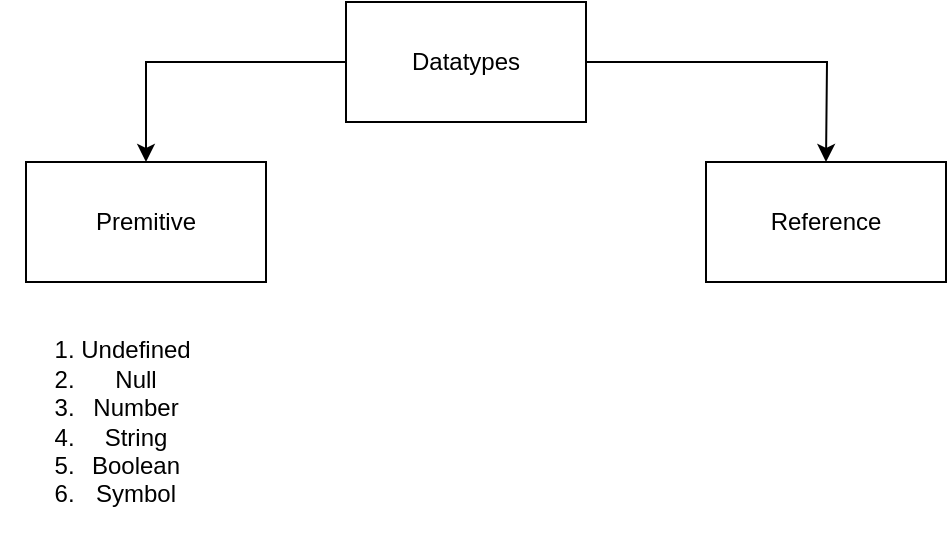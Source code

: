 <mxfile>
    <diagram id="SXNcTK7zteO-9gqGRja4" name="Page-1">
        <mxGraphModel dx="540" dy="405" grid="1" gridSize="10" guides="1" tooltips="1" connect="1" arrows="1" fold="1" page="1" pageScale="1" pageWidth="850" pageHeight="1100" math="0" shadow="0">
            <root>
                <mxCell id="0"/>
                <mxCell id="1" parent="0"/>
                <mxCell id="4" value="" style="edgeStyle=orthogonalEdgeStyle;rounded=0;orthogonalLoop=1;jettySize=auto;html=1;" edge="1" parent="1" source="2" target="3">
                    <mxGeometry relative="1" as="geometry"/>
                </mxCell>
                <mxCell id="5" style="edgeStyle=orthogonalEdgeStyle;rounded=0;orthogonalLoop=1;jettySize=auto;html=1;" edge="1" parent="1" source="2">
                    <mxGeometry relative="1" as="geometry">
                        <mxPoint x="595" y="250" as="targetPoint"/>
                    </mxGeometry>
                </mxCell>
                <mxCell id="2" value="Datatypes" style="rounded=0;whiteSpace=wrap;html=1;" vertex="1" parent="1">
                    <mxGeometry x="355" y="170" width="120" height="60" as="geometry"/>
                </mxCell>
                <mxCell id="3" value="Premitive" style="rounded=0;whiteSpace=wrap;html=1;" vertex="1" parent="1">
                    <mxGeometry x="195" y="250" width="120" height="60" as="geometry"/>
                </mxCell>
                <mxCell id="6" value="Reference" style="rounded=0;whiteSpace=wrap;html=1;" vertex="1" parent="1">
                    <mxGeometry x="535" y="250" width="120" height="60" as="geometry"/>
                </mxCell>
                <mxCell id="10" value="&lt;ol&gt;&lt;li&gt;Undefined&lt;/li&gt;&lt;li&gt;Null&lt;/li&gt;&lt;li&gt;Number&lt;/li&gt;&lt;li&gt;String&lt;/li&gt;&lt;li&gt;Boolean&lt;/li&gt;&lt;li&gt;Symbol&lt;/li&gt;&lt;/ol&gt;" style="text;html=1;strokeColor=none;fillColor=none;align=center;verticalAlign=middle;whiteSpace=wrap;rounded=0;" vertex="1" parent="1">
                    <mxGeometry x="210" y="370" width="40" height="20" as="geometry"/>
                </mxCell>
            </root>
        </mxGraphModel>
    </diagram>
</mxfile>